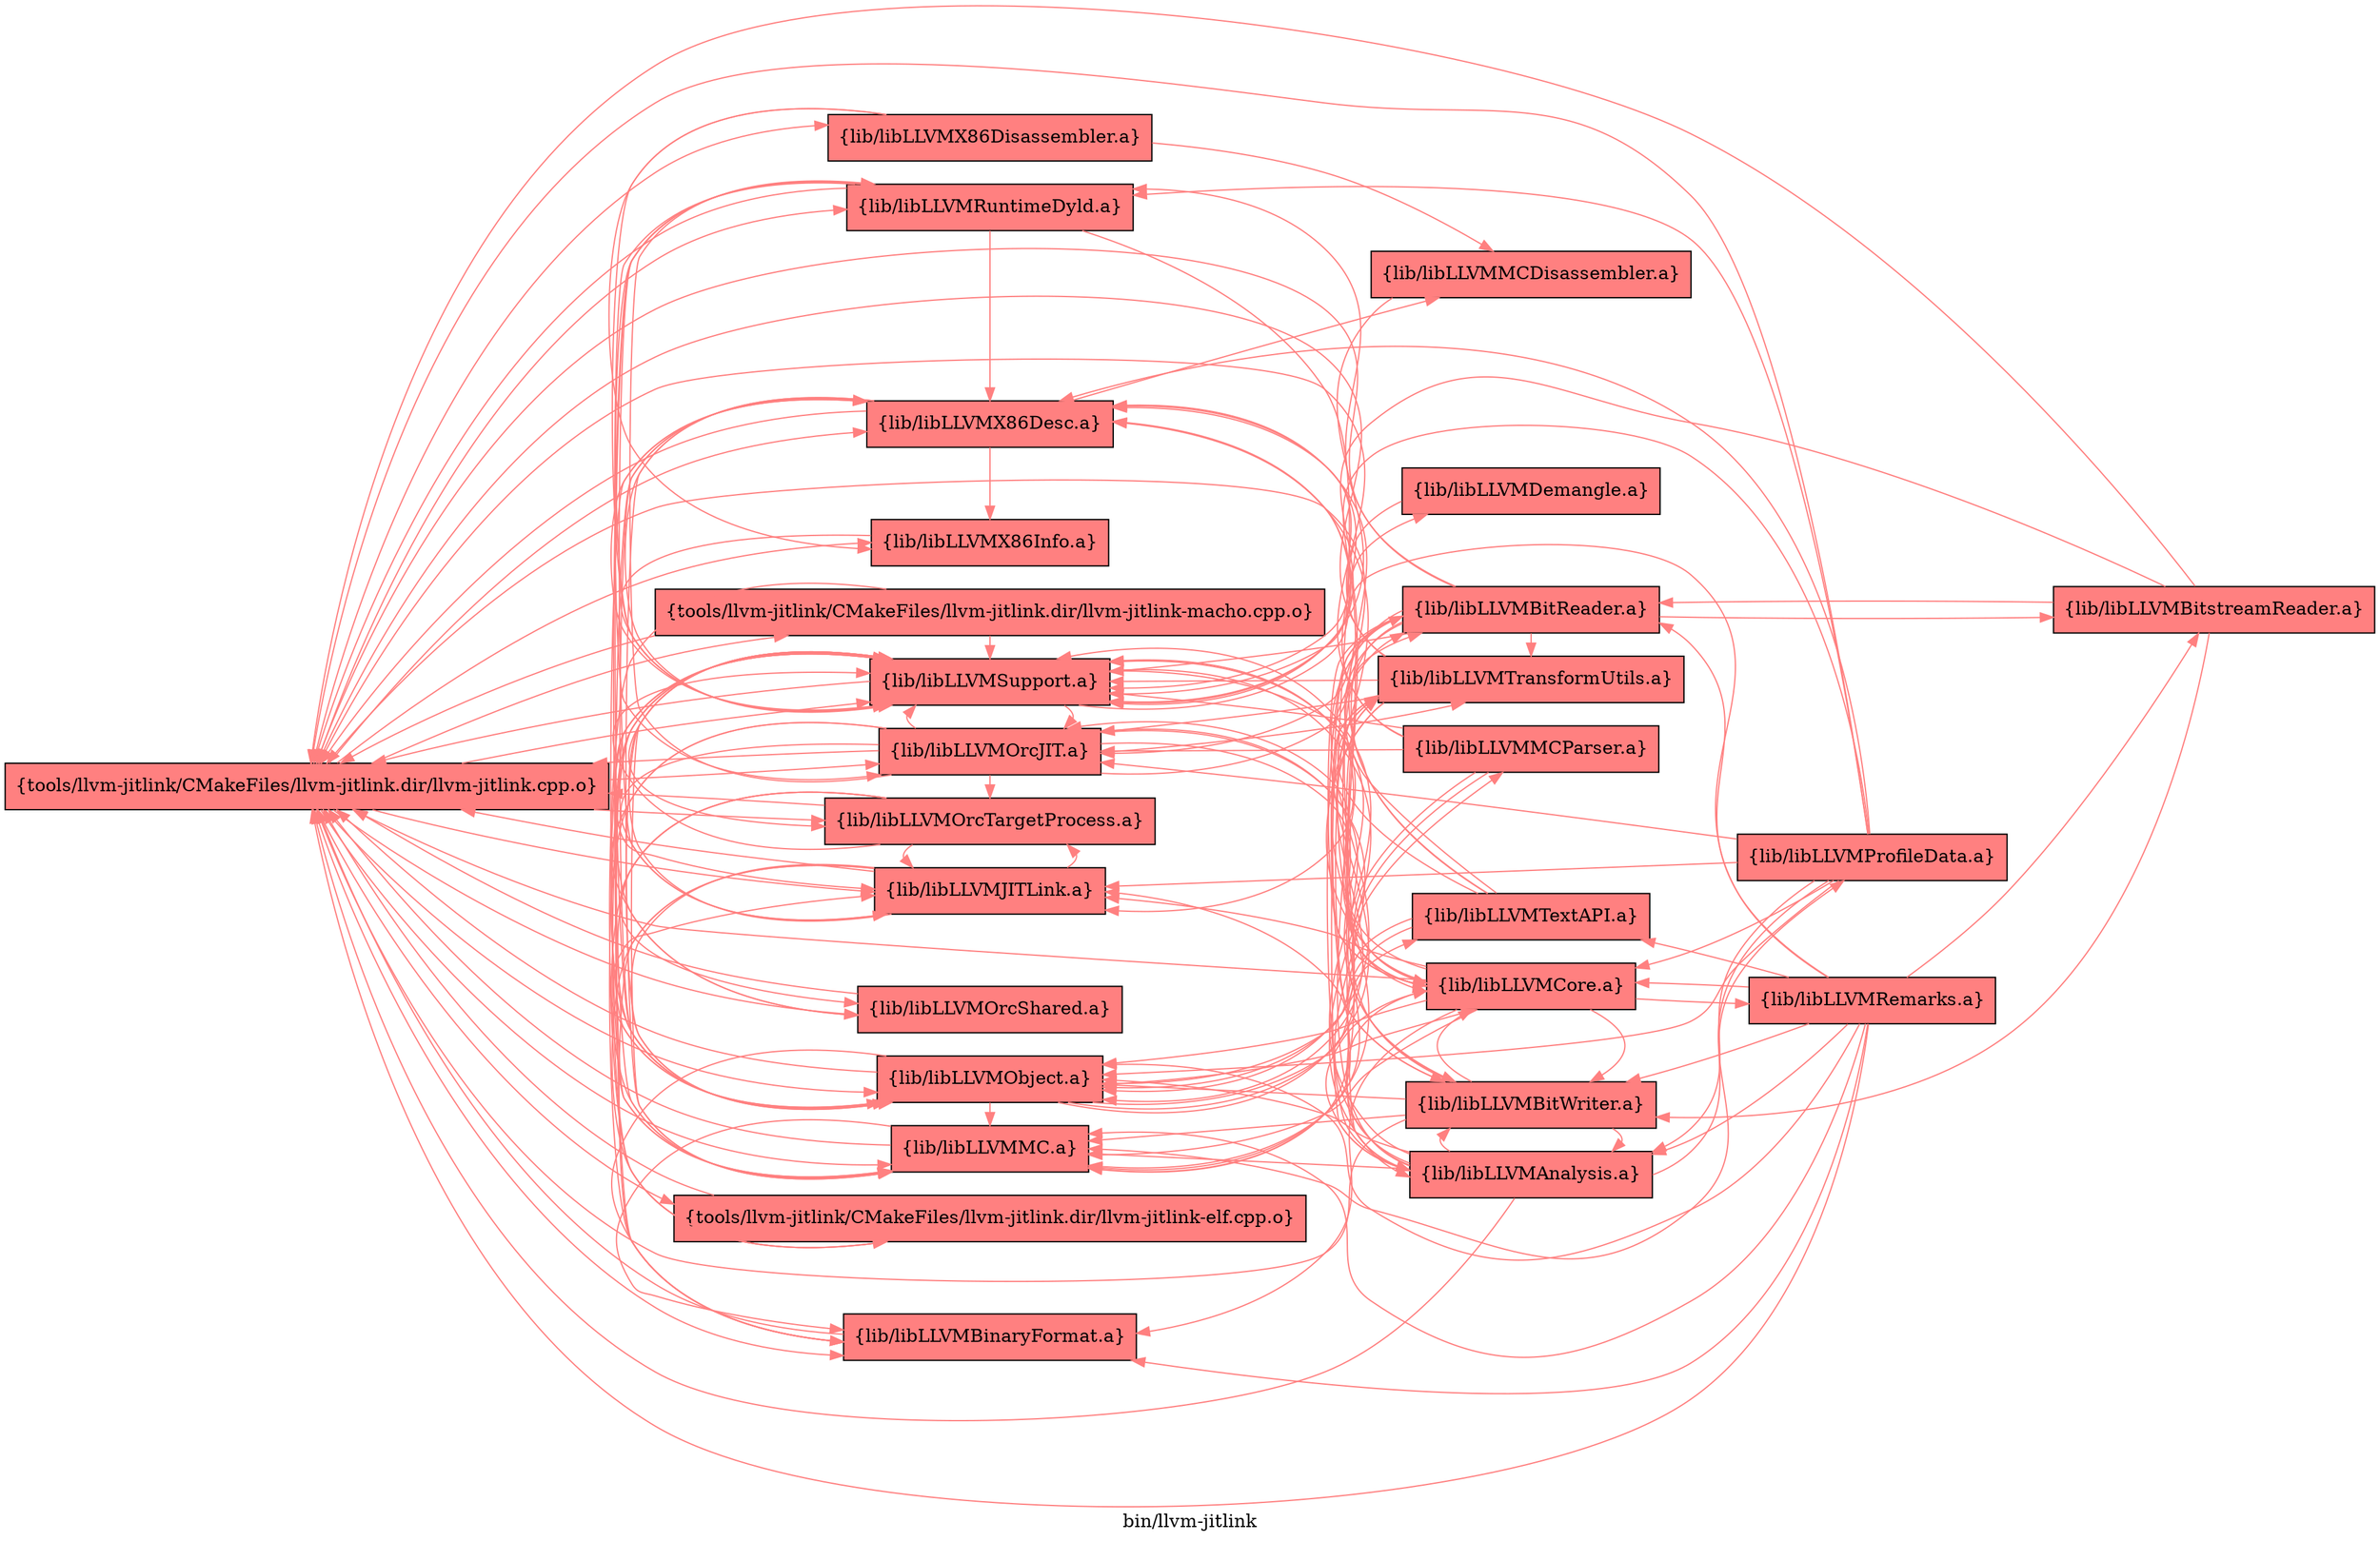 digraph "bin/llvm-jitlink" {
	label="bin/llvm-jitlink";
	rankdir="LR"
	{ rank=same; Node0x55f8a2194dd8;  }
	{ rank=same; Node0x55f8a2194158; Node0x55f8a2194568; Node0x55f8a2186878; Node0x55f8a218b148; Node0x55f8a218ac98; Node0x55f8a218a748; Node0x55f8a2189d48; Node0x55f8a2189898; Node0x55f8a2189348; Node0x55f8a2182548; Node0x55f8a2183948; Node0x55f8a2183448; Node0x55f8a2182f48; Node0x55f8a2182a48;  }
	{ rank=same; Node0x55f8a2182048; Node0x55f8a2186e68; Node0x55f8a2188c68; Node0x55f8a218b0a8; Node0x55f8a218a1a8; Node0x55f8a2189668; Node0x55f8a2193fc8; Node0x55f8a2182958; Node0x55f8a2189b68;  }

	Node0x55f8a2194dd8 [shape=record,shape=box,style=filled,fillcolor="1.000000 0.5 1",group=1,label="{tools/llvm-jitlink/CMakeFiles/llvm-jitlink.dir/llvm-jitlink.cpp.o}"];
	Node0x55f8a2194dd8 -> Node0x55f8a2194158[color="1.000000 0.5 1"];
	Node0x55f8a2194dd8 -> Node0x55f8a2194568[color="1.000000 0.5 1"];
	Node0x55f8a2194dd8 -> Node0x55f8a2186878[color="1.000000 0.5 1"];
	Node0x55f8a2194dd8 -> Node0x55f8a218b148[color="1.000000 0.5 1"];
	Node0x55f8a2194dd8 -> Node0x55f8a218ac98[color="1.000000 0.5 1"];
	Node0x55f8a2194dd8 -> Node0x55f8a218a748[color="1.000000 0.5 1"];
	Node0x55f8a2194dd8 -> Node0x55f8a2189d48[color="1.000000 0.5 1"];
	Node0x55f8a2194dd8 -> Node0x55f8a2189898[color="1.000000 0.5 1"];
	Node0x55f8a2194dd8 -> Node0x55f8a2189348[color="1.000000 0.5 1"];
	Node0x55f8a2194dd8 -> Node0x55f8a2182548[color="1.000000 0.5 1"];
	Node0x55f8a2194dd8 -> Node0x55f8a2183948[color="1.000000 0.5 1"];
	Node0x55f8a2194dd8 -> Node0x55f8a2183448[color="1.000000 0.5 1"];
	Node0x55f8a2194dd8 -> Node0x55f8a2182f48[color="1.000000 0.5 1"];
	Node0x55f8a2194dd8 -> Node0x55f8a2182a48[color="1.000000 0.5 1"];
	Node0x55f8a2194158 [shape=record,shape=box,style=filled,fillcolor="1.000000 0.5 1",group=1,label="{tools/llvm-jitlink/CMakeFiles/llvm-jitlink.dir/llvm-jitlink-elf.cpp.o}"];
	Node0x55f8a2194158 -> Node0x55f8a2194dd8[color="1.000000 0.5 1"];
	Node0x55f8a2194158 -> Node0x55f8a2182548[color="1.000000 0.5 1"];
	Node0x55f8a2194568 [shape=record,shape=box,style=filled,fillcolor="1.000000 0.5 1",group=1,label="{tools/llvm-jitlink/CMakeFiles/llvm-jitlink.dir/llvm-jitlink-macho.cpp.o}"];
	Node0x55f8a2194568 -> Node0x55f8a2194dd8[color="1.000000 0.5 1"];
	Node0x55f8a2194568 -> Node0x55f8a2194158[color="1.000000 0.5 1"];
	Node0x55f8a2194568 -> Node0x55f8a2182548[color="1.000000 0.5 1"];
	Node0x55f8a2186878 [shape=record,shape=box,style=filled,fillcolor="1.000000 0.5 1",group=1,label="{lib/libLLVMX86Desc.a}"];
	Node0x55f8a2186878 -> Node0x55f8a218ac98[color="1.000000 0.5 1"];
	Node0x55f8a2186878 -> Node0x55f8a2189898[color="1.000000 0.5 1"];
	Node0x55f8a2186878 -> Node0x55f8a2182548[color="1.000000 0.5 1"];
	Node0x55f8a2186878 -> Node0x55f8a2182048[color="1.000000 0.5 1"];
	Node0x55f8a2186878 -> Node0x55f8a2194dd8[color="1.000000 0.5 1"];
	Node0x55f8a2186878 -> Node0x55f8a218a748[color="1.000000 0.5 1"];
	Node0x55f8a218b148 [shape=record,shape=box,style=filled,fillcolor="1.000000 0.5 1",group=1,label="{lib/libLLVMX86Disassembler.a}"];
	Node0x55f8a218b148 -> Node0x55f8a218ac98[color="1.000000 0.5 1"];
	Node0x55f8a218b148 -> Node0x55f8a2182548[color="1.000000 0.5 1"];
	Node0x55f8a218b148 -> Node0x55f8a2182048[color="1.000000 0.5 1"];
	Node0x55f8a218ac98 [shape=record,shape=box,style=filled,fillcolor="1.000000 0.5 1",group=1,label="{lib/libLLVMX86Info.a}"];
	Node0x55f8a218ac98 -> Node0x55f8a2182548[color="1.000000 0.5 1"];
	Node0x55f8a218a748 [shape=record,shape=box,style=filled,fillcolor="1.000000 0.5 1",group=1,label="{lib/libLLVMBinaryFormat.a}"];
	Node0x55f8a218a748 -> Node0x55f8a2182548[color="1.000000 0.5 1"];
	Node0x55f8a218a748 -> Node0x55f8a2194dd8[color="1.000000 0.5 1"];
	Node0x55f8a2189d48 [shape=record,shape=box,style=filled,fillcolor="1.000000 0.5 1",group=1,label="{lib/libLLVMJITLink.a}"];
	Node0x55f8a2189d48 -> Node0x55f8a2194dd8[color="1.000000 0.5 1"];
	Node0x55f8a2189d48 -> Node0x55f8a218a748[color="1.000000 0.5 1"];
	Node0x55f8a2189d48 -> Node0x55f8a2182548[color="1.000000 0.5 1"];
	Node0x55f8a2189d48 -> Node0x55f8a2194158[color="1.000000 0.5 1"];
	Node0x55f8a2189d48 -> Node0x55f8a2189348[color="1.000000 0.5 1"];
	Node0x55f8a2189d48 -> Node0x55f8a2182f48[color="1.000000 0.5 1"];
	Node0x55f8a2189898 [shape=record,shape=box,style=filled,fillcolor="1.000000 0.5 1",group=1,label="{lib/libLLVMMC.a}"];
	Node0x55f8a2189898 -> Node0x55f8a2186878[color="1.000000 0.5 1"];
	Node0x55f8a2189898 -> Node0x55f8a2182548[color="1.000000 0.5 1"];
	Node0x55f8a2189898 -> Node0x55f8a2194dd8[color="1.000000 0.5 1"];
	Node0x55f8a2189898 -> Node0x55f8a218a748[color="1.000000 0.5 1"];
	Node0x55f8a2189348 [shape=record,shape=box,style=filled,fillcolor="1.000000 0.5 1",group=1,label="{lib/libLLVMObject.a}"];
	Node0x55f8a2189348 -> Node0x55f8a2194dd8[color="1.000000 0.5 1"];
	Node0x55f8a2189348 -> Node0x55f8a218a748[color="1.000000 0.5 1"];
	Node0x55f8a2189348 -> Node0x55f8a2182548[color="1.000000 0.5 1"];
	Node0x55f8a2189348 -> Node0x55f8a2189d48[color="1.000000 0.5 1"];
	Node0x55f8a2189348 -> Node0x55f8a2189898[color="1.000000 0.5 1"];
	Node0x55f8a2189348 -> Node0x55f8a2186878[color="1.000000 0.5 1"];
	Node0x55f8a2189348 -> Node0x55f8a2186e68[color="1.000000 0.5 1"];
	Node0x55f8a2189348 -> Node0x55f8a2188c68[color="1.000000 0.5 1"];
	Node0x55f8a2189348 -> Node0x55f8a218b0a8[color="1.000000 0.5 1"];
	Node0x55f8a2189348 -> Node0x55f8a218a1a8[color="1.000000 0.5 1"];
	Node0x55f8a2182548 [shape=record,shape=box,style=filled,fillcolor="1.000000 0.5 1",group=1,label="{lib/libLLVMSupport.a}"];
	Node0x55f8a2182548 -> Node0x55f8a2189898[color="1.000000 0.5 1"];
	Node0x55f8a2182548 -> Node0x55f8a2189348[color="1.000000 0.5 1"];
	Node0x55f8a2182548 -> Node0x55f8a2194dd8[color="1.000000 0.5 1"];
	Node0x55f8a2182548 -> Node0x55f8a2189d48[color="1.000000 0.5 1"];
	Node0x55f8a2182548 -> Node0x55f8a2183948[color="1.000000 0.5 1"];
	Node0x55f8a2182548 -> Node0x55f8a2186878[color="1.000000 0.5 1"];
	Node0x55f8a2182548 -> Node0x55f8a2182f48[color="1.000000 0.5 1"];
	Node0x55f8a2182548 -> Node0x55f8a2189668[color="1.000000 0.5 1"];
	Node0x55f8a2182548 -> Node0x55f8a2193fc8[color="1.000000 0.5 1"];
	Node0x55f8a2183948 [shape=record,shape=box,style=filled,fillcolor="1.000000 0.5 1",group=1,label="{lib/libLLVMOrcJIT.a}"];
	Node0x55f8a2183948 -> Node0x55f8a2194dd8[color="1.000000 0.5 1"];
	Node0x55f8a2183948 -> Node0x55f8a2189348[color="1.000000 0.5 1"];
	Node0x55f8a2183948 -> Node0x55f8a2182548[color="1.000000 0.5 1"];
	Node0x55f8a2183948 -> Node0x55f8a2183448[color="1.000000 0.5 1"];
	Node0x55f8a2183948 -> Node0x55f8a2189d48[color="1.000000 0.5 1"];
	Node0x55f8a2183948 -> Node0x55f8a2186e68[color="1.000000 0.5 1"];
	Node0x55f8a2183948 -> Node0x55f8a2182a48[color="1.000000 0.5 1"];
	Node0x55f8a2183948 -> Node0x55f8a2182f48[color="1.000000 0.5 1"];
	Node0x55f8a2183948 -> Node0x55f8a2182958[color="1.000000 0.5 1"];
	Node0x55f8a2183948 -> Node0x55f8a2189b68[color="1.000000 0.5 1"];
	Node0x55f8a2183948 -> Node0x55f8a2188c68[color="1.000000 0.5 1"];
	Node0x55f8a2183448 [shape=record,shape=box,style=filled,fillcolor="1.000000 0.5 1",group=1,label="{lib/libLLVMOrcShared.a}"];
	Node0x55f8a2183448 -> Node0x55f8a2194dd8[color="1.000000 0.5 1"];
	Node0x55f8a2183448 -> Node0x55f8a2182548[color="1.000000 0.5 1"];
	Node0x55f8a2182f48 [shape=record,shape=box,style=filled,fillcolor="1.000000 0.5 1",group=1,label="{lib/libLLVMOrcTargetProcess.a}"];
	Node0x55f8a2182f48 -> Node0x55f8a2189d48[color="1.000000 0.5 1"];
	Node0x55f8a2182f48 -> Node0x55f8a2189348[color="1.000000 0.5 1"];
	Node0x55f8a2182f48 -> Node0x55f8a2183448[color="1.000000 0.5 1"];
	Node0x55f8a2182f48 -> Node0x55f8a2182548[color="1.000000 0.5 1"];
	Node0x55f8a2182f48 -> Node0x55f8a2194dd8[color="1.000000 0.5 1"];
	Node0x55f8a2182f48 -> Node0x55f8a2189898[color="1.000000 0.5 1"];
	Node0x55f8a2182a48 [shape=record,shape=box,style=filled,fillcolor="1.000000 0.5 1",group=1,label="{lib/libLLVMRuntimeDyld.a}"];
	Node0x55f8a2182a48 -> Node0x55f8a2194dd8[color="1.000000 0.5 1"];
	Node0x55f8a2182a48 -> Node0x55f8a2182548[color="1.000000 0.5 1"];
	Node0x55f8a2182a48 -> Node0x55f8a2189348[color="1.000000 0.5 1"];
	Node0x55f8a2182a48 -> Node0x55f8a2186e68[color="1.000000 0.5 1"];
	Node0x55f8a2182a48 -> Node0x55f8a2189898[color="1.000000 0.5 1"];
	Node0x55f8a2182a48 -> Node0x55f8a2183948[color="1.000000 0.5 1"];
	Node0x55f8a2182a48 -> Node0x55f8a2186878[color="1.000000 0.5 1"];
	Node0x55f8a2182a48 -> Node0x55f8a2189d48[color="1.000000 0.5 1"];
	Node0x55f8a2182048 [shape=record,shape=box,style=filled,fillcolor="1.000000 0.5 1",group=1,label="{lib/libLLVMMCDisassembler.a}"];
	Node0x55f8a2182048 -> Node0x55f8a2182548[color="1.000000 0.5 1"];
	Node0x55f8a2186e68 [shape=record,shape=box,style=filled,fillcolor="1.000000 0.5 1",group=1,label="{lib/libLLVMCore.a}"];
	Node0x55f8a2186e68 -> Node0x55f8a2182548[color="1.000000 0.5 1"];
	Node0x55f8a2186e68 -> Node0x55f8a2194dd8[color="1.000000 0.5 1"];
	Node0x55f8a2186e68 -> Node0x55f8a2189898[color="1.000000 0.5 1"];
	Node0x55f8a2186e68 -> Node0x55f8a2182958[color="1.000000 0.5 1"];
	Node0x55f8a2186e68 -> Node0x55f8a2189668[color="1.000000 0.5 1"];
	Node0x55f8a2186e68 -> Node0x55f8a218a748[color="1.000000 0.5 1"];
	Node0x55f8a2186e68 -> Node0x55f8a2186878[color="1.000000 0.5 1"];
	Node0x55f8a2186e68 -> Node0x55f8a2188c68[color="1.000000 0.5 1"];
	Node0x55f8a2186e68 -> Node0x55f8a2189348[color="1.000000 0.5 1"];
	Node0x55f8a2186e68 -> Node0x55f8a2189b68[color="1.000000 0.5 1"];
	Node0x55f8a2186e68 -> Node0x55f8a2183718[color="1.000000 0.5 1"];
	Node0x55f8a2186e68 -> Node0x55f8a2189d48[color="1.000000 0.5 1"];
	Node0x55f8a2186e68 -> Node0x55f8a2183948[color="1.000000 0.5 1"];
	Node0x55f8a2188c68 [shape=record,shape=box,style=filled,fillcolor="1.000000 0.5 1",group=1,label="{lib/libLLVMBitReader.a}"];
	Node0x55f8a2188c68 -> Node0x55f8a2194dd8[color="1.000000 0.5 1"];
	Node0x55f8a2188c68 -> Node0x55f8a2189348[color="1.000000 0.5 1"];
	Node0x55f8a2188c68 -> Node0x55f8a2189898[color="1.000000 0.5 1"];
	Node0x55f8a2188c68 -> Node0x55f8a2189b68[color="1.000000 0.5 1"];
	Node0x55f8a2188c68 -> Node0x55f8a2182548[color="1.000000 0.5 1"];
	Node0x55f8a2188c68 -> Node0x55f8a2183948[color="1.000000 0.5 1"];
	Node0x55f8a2188c68 -> Node0x55f8a2186e68[color="1.000000 0.5 1"];
	Node0x55f8a2188c68 -> Node0x55f8a2189668[color="1.000000 0.5 1"];
	Node0x55f8a2188c68 -> Node0x55f8a2183218[color="1.000000 0.5 1"];
	Node0x55f8a2188c68 -> Node0x55f8a2189d48[color="1.000000 0.5 1"];
	Node0x55f8a2188c68 -> Node0x55f8a2182a48[color="1.000000 0.5 1"];
	Node0x55f8a2188c68 -> Node0x55f8a2182958[color="1.000000 0.5 1"];
	Node0x55f8a218b0a8 [shape=record,shape=box,style=filled,fillcolor="1.000000 0.5 1",group=1,label="{lib/libLLVMMCParser.a}"];
	Node0x55f8a218b0a8 -> Node0x55f8a2194dd8[color="1.000000 0.5 1"];
	Node0x55f8a218b0a8 -> Node0x55f8a2186878[color="1.000000 0.5 1"];
	Node0x55f8a218b0a8 -> Node0x55f8a2189348[color="1.000000 0.5 1"];
	Node0x55f8a218b0a8 -> Node0x55f8a2189898[color="1.000000 0.5 1"];
	Node0x55f8a218b0a8 -> Node0x55f8a2182548[color="1.000000 0.5 1"];
	Node0x55f8a218b0a8 -> Node0x55f8a2183948[color="1.000000 0.5 1"];
	Node0x55f8a218a1a8 [shape=record,shape=box,style=filled,fillcolor="1.000000 0.5 1",group=1,label="{lib/libLLVMTextAPI.a}"];
	Node0x55f8a218a1a8 -> Node0x55f8a2182548[color="1.000000 0.5 1"];
	Node0x55f8a218a1a8 -> Node0x55f8a2194dd8[color="1.000000 0.5 1"];
	Node0x55f8a218a1a8 -> Node0x55f8a2189348[color="1.000000 0.5 1"];
	Node0x55f8a218a1a8 -> Node0x55f8a2189898[color="1.000000 0.5 1"];
	Node0x55f8a218a1a8 -> Node0x55f8a2189b68[color="1.000000 0.5 1"];
	Node0x55f8a218a1a8 -> Node0x55f8a2186878[color="1.000000 0.5 1"];
	Node0x55f8a2182958 [shape=record,shape=box,style=filled,fillcolor="1.000000 0.5 1",group=1,label="{lib/libLLVMBitWriter.a}"];
	Node0x55f8a2182958 -> Node0x55f8a2194dd8[color="1.000000 0.5 1"];
	Node0x55f8a2182958 -> Node0x55f8a2186878[color="1.000000 0.5 1"];
	Node0x55f8a2182958 -> Node0x55f8a2189898[color="1.000000 0.5 1"];
	Node0x55f8a2182958 -> Node0x55f8a2189348[color="1.000000 0.5 1"];
	Node0x55f8a2182958 -> Node0x55f8a2182548[color="1.000000 0.5 1"];
	Node0x55f8a2182958 -> Node0x55f8a2186e68[color="1.000000 0.5 1"];
	Node0x55f8a2182958 -> Node0x55f8a2189668[color="1.000000 0.5 1"];
	Node0x55f8a2189b68 [shape=record,shape=box,style=filled,fillcolor="1.000000 0.5 1",group=1,label="{lib/libLLVMTransformUtils.a}"];
	Node0x55f8a2189b68 -> Node0x55f8a2183948[color="1.000000 0.5 1"];
	Node0x55f8a2189b68 -> Node0x55f8a2182548[color="1.000000 0.5 1"];
	Node0x55f8a2189b68 -> Node0x55f8a2186e68[color="1.000000 0.5 1"];
	Node0x55f8a2189b68 -> Node0x55f8a2182958[color="1.000000 0.5 1"];
	Node0x55f8a2189b68 -> Node0x55f8a2189668[color="1.000000 0.5 1"];
	Node0x55f8a2189b68 -> Node0x55f8a2189898[color="1.000000 0.5 1"];
	Node0x55f8a2189b68 -> Node0x55f8a2194dd8[color="1.000000 0.5 1"];
	Node0x55f8a2189b68 -> Node0x55f8a2186878[color="1.000000 0.5 1"];
	Node0x55f8a2189b68 -> Node0x55f8a2189348[color="1.000000 0.5 1"];
	Node0x55f8a2189668 [shape=record,shape=box,style=filled,fillcolor="1.000000 0.5 1",group=1,label="{lib/libLLVMAnalysis.a}"];
	Node0x55f8a2189668 -> Node0x55f8a2194dd8[color="1.000000 0.5 1"];
	Node0x55f8a2189668 -> Node0x55f8a2182548[color="1.000000 0.5 1"];
	Node0x55f8a2189668 -> Node0x55f8a2189b68[color="1.000000 0.5 1"];
	Node0x55f8a2189668 -> Node0x55f8a2186e68[color="1.000000 0.5 1"];
	Node0x55f8a2189668 -> Node0x55f8a2189898[color="1.000000 0.5 1"];
	Node0x55f8a2189668 -> Node0x55f8a2182958[color="1.000000 0.5 1"];
	Node0x55f8a2189668 -> Node0x55f8a2189348[color="1.000000 0.5 1"];
	Node0x55f8a2189668 -> Node0x55f8a2186878[color="1.000000 0.5 1"];
	Node0x55f8a2189668 -> Node0x55f8a2183948[color="1.000000 0.5 1"];
	Node0x55f8a2189668 -> Node0x55f8a2187368[color="1.000000 0.5 1"];
	Node0x55f8a2189668 -> Node0x55f8a2189d48[color="1.000000 0.5 1"];
	Node0x55f8a2187368 [shape=record,shape=box,style=filled,fillcolor="1.000000 0.5 1",group=1,label="{lib/libLLVMProfileData.a}"];
	Node0x55f8a2187368 -> Node0x55f8a2194dd8[color="1.000000 0.5 1"];
	Node0x55f8a2187368 -> Node0x55f8a2186878[color="1.000000 0.5 1"];
	Node0x55f8a2187368 -> Node0x55f8a2189898[color="1.000000 0.5 1"];
	Node0x55f8a2187368 -> Node0x55f8a2182548[color="1.000000 0.5 1"];
	Node0x55f8a2187368 -> Node0x55f8a2186e68[color="1.000000 0.5 1"];
	Node0x55f8a2187368 -> Node0x55f8a2189668[color="1.000000 0.5 1"];
	Node0x55f8a2187368 -> Node0x55f8a2189348[color="1.000000 0.5 1"];
	Node0x55f8a2187368 -> Node0x55f8a2182a48[color="1.000000 0.5 1"];
	Node0x55f8a2187368 -> Node0x55f8a2189d48[color="1.000000 0.5 1"];
	Node0x55f8a2187368 -> Node0x55f8a2183948[color="1.000000 0.5 1"];
	Node0x55f8a2183218 [shape=record,shape=box,style=filled,fillcolor="1.000000 0.5 1",group=1,label="{lib/libLLVMBitstreamReader.a}"];
	Node0x55f8a2183218 -> Node0x55f8a2194dd8[color="1.000000 0.5 1"];
	Node0x55f8a2183218 -> Node0x55f8a2182548[color="1.000000 0.5 1"];
	Node0x55f8a2183218 -> Node0x55f8a2182958[color="1.000000 0.5 1"];
	Node0x55f8a2183218 -> Node0x55f8a2188c68[color="1.000000 0.5 1"];
	Node0x55f8a2193fc8 [shape=record,shape=box,style=filled,fillcolor="1.000000 0.5 1",group=1,label="{lib/libLLVMDemangle.a}"];
	Node0x55f8a2193fc8 -> Node0x55f8a2182548[color="1.000000 0.5 1"];
	Node0x55f8a2183718 [shape=record,shape=box,style=filled,fillcolor="1.000000 0.5 1",group=1,label="{lib/libLLVMRemarks.a}"];
	Node0x55f8a2183718 -> Node0x55f8a2182548[color="1.000000 0.5 1"];
	Node0x55f8a2183718 -> Node0x55f8a2194dd8[color="1.000000 0.5 1"];
	Node0x55f8a2183718 -> Node0x55f8a2182958[color="1.000000 0.5 1"];
	Node0x55f8a2183718 -> Node0x55f8a2189668[color="1.000000 0.5 1"];
	Node0x55f8a2183718 -> Node0x55f8a2189898[color="1.000000 0.5 1"];
	Node0x55f8a2183718 -> Node0x55f8a2186e68[color="1.000000 0.5 1"];
	Node0x55f8a2183718 -> Node0x55f8a2189348[color="1.000000 0.5 1"];
	Node0x55f8a2183718 -> Node0x55f8a218a748[color="1.000000 0.5 1"];
	Node0x55f8a2183718 -> Node0x55f8a2188c68[color="1.000000 0.5 1"];
	Node0x55f8a2183718 -> Node0x55f8a2183218[color="1.000000 0.5 1"];
	Node0x55f8a2183718 -> Node0x55f8a218a1a8[color="1.000000 0.5 1"];
}
